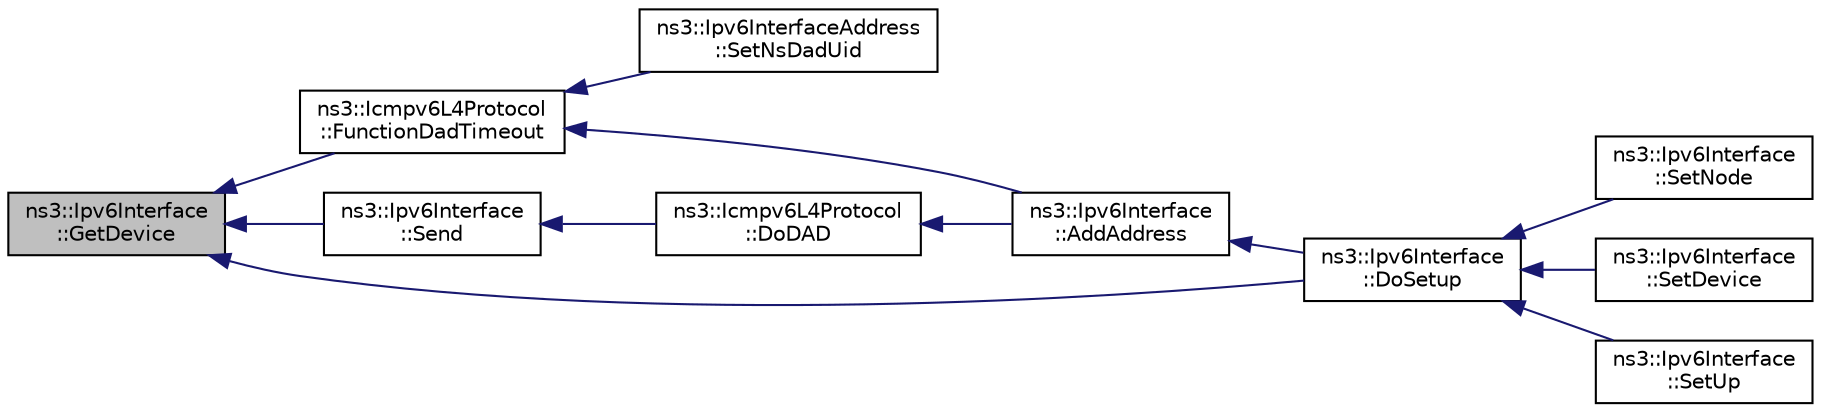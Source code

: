 digraph "ns3::Ipv6Interface::GetDevice"
{
  edge [fontname="Helvetica",fontsize="10",labelfontname="Helvetica",labelfontsize="10"];
  node [fontname="Helvetica",fontsize="10",shape=record];
  rankdir="LR";
  Node1 [label="ns3::Ipv6Interface\l::GetDevice",height=0.2,width=0.4,color="black", fillcolor="grey75", style="filled", fontcolor="black"];
  Node1 -> Node2 [dir="back",color="midnightblue",fontsize="10",style="solid"];
  Node2 [label="ns3::Icmpv6L4Protocol\l::FunctionDadTimeout",height=0.2,width=0.4,color="black", fillcolor="white", style="filled",URL="$d7/d1d/classns3_1_1Icmpv6L4Protocol.html#a0a7a989da20971c66f85b210be7559c1",tooltip="Function called when DAD timeout. "];
  Node2 -> Node3 [dir="back",color="midnightblue",fontsize="10",style="solid"];
  Node3 [label="ns3::Ipv6InterfaceAddress\l::SetNsDadUid",height=0.2,width=0.4,color="black", fillcolor="white", style="filled",URL="$dc/d62/classns3_1_1Ipv6InterfaceAddress.html#a4c0796f13049e78011b78dcfff02826a",tooltip="Set the latest DAD probe packet UID. "];
  Node2 -> Node4 [dir="back",color="midnightblue",fontsize="10",style="solid"];
  Node4 [label="ns3::Ipv6Interface\l::AddAddress",height=0.2,width=0.4,color="black", fillcolor="white", style="filled",URL="$de/d70/classns3_1_1Ipv6Interface.html#a8faa5a72b30720eb01f9fc1d1113ad19",tooltip="Add an IPv6 address. "];
  Node4 -> Node5 [dir="back",color="midnightblue",fontsize="10",style="solid"];
  Node5 [label="ns3::Ipv6Interface\l::DoSetup",height=0.2,width=0.4,color="black", fillcolor="white", style="filled",URL="$de/d70/classns3_1_1Ipv6Interface.html#a394066472c703fcf39d17f1bfcc9191e",tooltip="Initialize interface. "];
  Node5 -> Node6 [dir="back",color="midnightblue",fontsize="10",style="solid"];
  Node6 [label="ns3::Ipv6Interface\l::SetNode",height=0.2,width=0.4,color="black", fillcolor="white", style="filled",URL="$de/d70/classns3_1_1Ipv6Interface.html#a47ceb7004af6a03ff10dda1502578d84",tooltip="Set node associated with interface. "];
  Node5 -> Node7 [dir="back",color="midnightblue",fontsize="10",style="solid"];
  Node7 [label="ns3::Ipv6Interface\l::SetDevice",height=0.2,width=0.4,color="black", fillcolor="white", style="filled",URL="$de/d70/classns3_1_1Ipv6Interface.html#ada6289ac67957252a4a2c1bbae61bd78",tooltip="Set the NetDevice. "];
  Node5 -> Node8 [dir="back",color="midnightblue",fontsize="10",style="solid"];
  Node8 [label="ns3::Ipv6Interface\l::SetUp",height=0.2,width=0.4,color="black", fillcolor="white", style="filled",URL="$de/d70/classns3_1_1Ipv6Interface.html#a9db98f98cc682a2395fe582bfb511880",tooltip="Enable this interface. "];
  Node1 -> Node5 [dir="back",color="midnightblue",fontsize="10",style="solid"];
  Node1 -> Node9 [dir="back",color="midnightblue",fontsize="10",style="solid"];
  Node9 [label="ns3::Ipv6Interface\l::Send",height=0.2,width=0.4,color="black", fillcolor="white", style="filled",URL="$de/d70/classns3_1_1Ipv6Interface.html#aa3be8d7a7f0d8232e2ec9e900a98f727",tooltip="Send a packet through this interface. "];
  Node9 -> Node10 [dir="back",color="midnightblue",fontsize="10",style="solid"];
  Node10 [label="ns3::Icmpv6L4Protocol\l::DoDAD",height=0.2,width=0.4,color="black", fillcolor="white", style="filled",URL="$d7/d1d/classns3_1_1Icmpv6L4Protocol.html#a926ea8e638e30cee8c3c17d4141f3f58",tooltip="Do the Duplication Address Detection (DAD). It consists in sending a NS with our IPv6 as target..."];
  Node10 -> Node4 [dir="back",color="midnightblue",fontsize="10",style="solid"];
}
